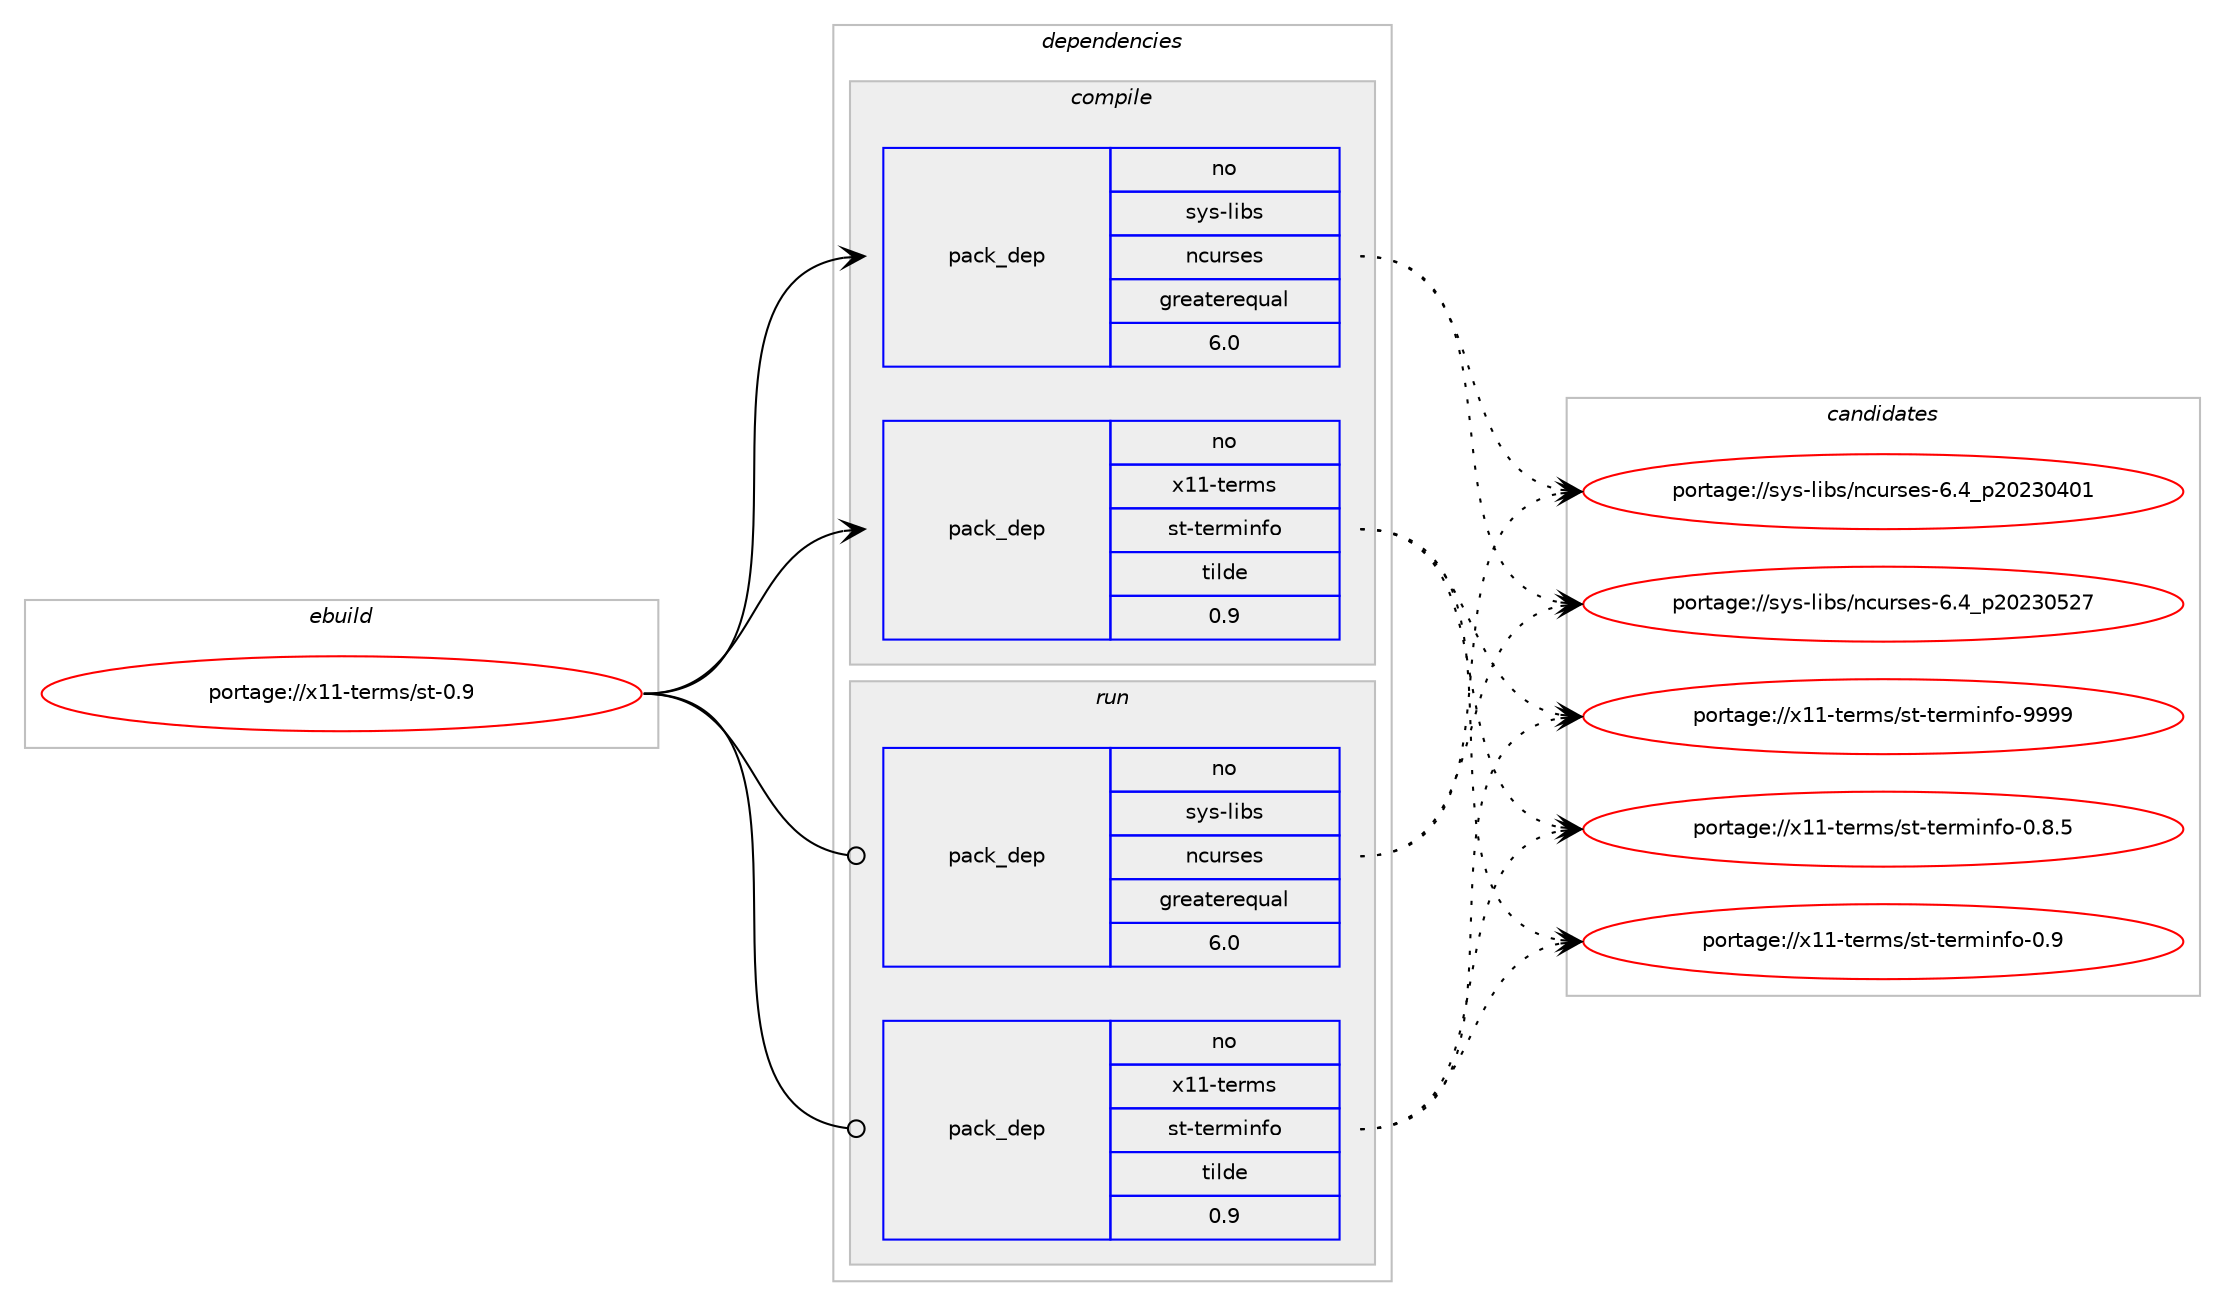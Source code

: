 digraph prolog {

# *************
# Graph options
# *************

newrank=true;
concentrate=true;
compound=true;
graph [rankdir=LR,fontname=Helvetica,fontsize=10,ranksep=1.5];#, ranksep=2.5, nodesep=0.2];
edge  [arrowhead=vee];
node  [fontname=Helvetica,fontsize=10];

# **********
# The ebuild
# **********

subgraph cluster_leftcol {
color=gray;
rank=same;
label=<<i>ebuild</i>>;
id [label="portage://x11-terms/st-0.9", color=red, width=4, href="../x11-terms/st-0.9.svg"];
}

# ****************
# The dependencies
# ****************

subgraph cluster_midcol {
color=gray;
label=<<i>dependencies</i>>;
subgraph cluster_compile {
fillcolor="#eeeeee";
style=filled;
label=<<i>compile</i>>;
# *** BEGIN UNKNOWN DEPENDENCY TYPE (TODO) ***
# id -> package_dependency(portage://x11-terms/st-0.9,install,no,media-libs,fontconfig,none,[,,],[],[])
# *** END UNKNOWN DEPENDENCY TYPE (TODO) ***

subgraph pack9734 {
dependency28776 [label=<<TABLE BORDER="0" CELLBORDER="1" CELLSPACING="0" CELLPADDING="4" WIDTH="220"><TR><TD ROWSPAN="6" CELLPADDING="30">pack_dep</TD></TR><TR><TD WIDTH="110">no</TD></TR><TR><TD>sys-libs</TD></TR><TR><TD>ncurses</TD></TR><TR><TD>greaterequal</TD></TR><TR><TD>6.0</TD></TR></TABLE>>, shape=none, color=blue];
}
id:e -> dependency28776:w [weight=20,style="solid",arrowhead="vee"];
# *** BEGIN UNKNOWN DEPENDENCY TYPE (TODO) ***
# id -> package_dependency(portage://x11-terms/st-0.9,install,no,x11-base,xorg-proto,none,[,,],[],[])
# *** END UNKNOWN DEPENDENCY TYPE (TODO) ***

# *** BEGIN UNKNOWN DEPENDENCY TYPE (TODO) ***
# id -> package_dependency(portage://x11-terms/st-0.9,install,no,x11-libs,libX11,none,[,,],[],[])
# *** END UNKNOWN DEPENDENCY TYPE (TODO) ***

# *** BEGIN UNKNOWN DEPENDENCY TYPE (TODO) ***
# id -> package_dependency(portage://x11-terms/st-0.9,install,no,x11-libs,libXft,none,[,,],[],[])
# *** END UNKNOWN DEPENDENCY TYPE (TODO) ***

subgraph pack9735 {
dependency28777 [label=<<TABLE BORDER="0" CELLBORDER="1" CELLSPACING="0" CELLPADDING="4" WIDTH="220"><TR><TD ROWSPAN="6" CELLPADDING="30">pack_dep</TD></TR><TR><TD WIDTH="110">no</TD></TR><TR><TD>x11-terms</TD></TR><TR><TD>st-terminfo</TD></TR><TR><TD>tilde</TD></TR><TR><TD>0.9</TD></TR></TABLE>>, shape=none, color=blue];
}
id:e -> dependency28777:w [weight=20,style="solid",arrowhead="vee"];
}
subgraph cluster_compileandrun {
fillcolor="#eeeeee";
style=filled;
label=<<i>compile and run</i>>;
}
subgraph cluster_run {
fillcolor="#eeeeee";
style=filled;
label=<<i>run</i>>;
# *** BEGIN UNKNOWN DEPENDENCY TYPE (TODO) ***
# id -> package_dependency(portage://x11-terms/st-0.9,run,no,media-libs,fontconfig,none,[,,],[],[])
# *** END UNKNOWN DEPENDENCY TYPE (TODO) ***

subgraph pack9736 {
dependency28778 [label=<<TABLE BORDER="0" CELLBORDER="1" CELLSPACING="0" CELLPADDING="4" WIDTH="220"><TR><TD ROWSPAN="6" CELLPADDING="30">pack_dep</TD></TR><TR><TD WIDTH="110">no</TD></TR><TR><TD>sys-libs</TD></TR><TR><TD>ncurses</TD></TR><TR><TD>greaterequal</TD></TR><TR><TD>6.0</TD></TR></TABLE>>, shape=none, color=blue];
}
id:e -> dependency28778:w [weight=20,style="solid",arrowhead="odot"];
# *** BEGIN UNKNOWN DEPENDENCY TYPE (TODO) ***
# id -> package_dependency(portage://x11-terms/st-0.9,run,no,x11-libs,libX11,none,[,,],[],[])
# *** END UNKNOWN DEPENDENCY TYPE (TODO) ***

# *** BEGIN UNKNOWN DEPENDENCY TYPE (TODO) ***
# id -> package_dependency(portage://x11-terms/st-0.9,run,no,x11-libs,libXft,none,[,,],[],[])
# *** END UNKNOWN DEPENDENCY TYPE (TODO) ***

subgraph pack9737 {
dependency28779 [label=<<TABLE BORDER="0" CELLBORDER="1" CELLSPACING="0" CELLPADDING="4" WIDTH="220"><TR><TD ROWSPAN="6" CELLPADDING="30">pack_dep</TD></TR><TR><TD WIDTH="110">no</TD></TR><TR><TD>x11-terms</TD></TR><TR><TD>st-terminfo</TD></TR><TR><TD>tilde</TD></TR><TR><TD>0.9</TD></TR></TABLE>>, shape=none, color=blue];
}
id:e -> dependency28779:w [weight=20,style="solid",arrowhead="odot"];
}
}

# **************
# The candidates
# **************

subgraph cluster_choices {
rank=same;
color=gray;
label=<<i>candidates</i>>;

subgraph choice9734 {
color=black;
nodesep=1;
choice1151211154510810598115471109911711411510111545544652951125048505148524849 [label="portage://sys-libs/ncurses-6.4_p20230401", color=red, width=4,href="../sys-libs/ncurses-6.4_p20230401.svg"];
choice1151211154510810598115471109911711411510111545544652951125048505148535055 [label="portage://sys-libs/ncurses-6.4_p20230527", color=red, width=4,href="../sys-libs/ncurses-6.4_p20230527.svg"];
dependency28776:e -> choice1151211154510810598115471109911711411510111545544652951125048505148524849:w [style=dotted,weight="100"];
dependency28776:e -> choice1151211154510810598115471109911711411510111545544652951125048505148535055:w [style=dotted,weight="100"];
}
subgraph choice9735 {
color=black;
nodesep=1;
choice1204949451161011141091154711511645116101114109105110102111454846564653 [label="portage://x11-terms/st-terminfo-0.8.5", color=red, width=4,href="../x11-terms/st-terminfo-0.8.5.svg"];
choice120494945116101114109115471151164511610111410910511010211145484657 [label="portage://x11-terms/st-terminfo-0.9", color=red, width=4,href="../x11-terms/st-terminfo-0.9.svg"];
choice12049494511610111410911547115116451161011141091051101021114557575757 [label="portage://x11-terms/st-terminfo-9999", color=red, width=4,href="../x11-terms/st-terminfo-9999.svg"];
dependency28777:e -> choice1204949451161011141091154711511645116101114109105110102111454846564653:w [style=dotted,weight="100"];
dependency28777:e -> choice120494945116101114109115471151164511610111410910511010211145484657:w [style=dotted,weight="100"];
dependency28777:e -> choice12049494511610111410911547115116451161011141091051101021114557575757:w [style=dotted,weight="100"];
}
subgraph choice9736 {
color=black;
nodesep=1;
choice1151211154510810598115471109911711411510111545544652951125048505148524849 [label="portage://sys-libs/ncurses-6.4_p20230401", color=red, width=4,href="../sys-libs/ncurses-6.4_p20230401.svg"];
choice1151211154510810598115471109911711411510111545544652951125048505148535055 [label="portage://sys-libs/ncurses-6.4_p20230527", color=red, width=4,href="../sys-libs/ncurses-6.4_p20230527.svg"];
dependency28778:e -> choice1151211154510810598115471109911711411510111545544652951125048505148524849:w [style=dotted,weight="100"];
dependency28778:e -> choice1151211154510810598115471109911711411510111545544652951125048505148535055:w [style=dotted,weight="100"];
}
subgraph choice9737 {
color=black;
nodesep=1;
choice1204949451161011141091154711511645116101114109105110102111454846564653 [label="portage://x11-terms/st-terminfo-0.8.5", color=red, width=4,href="../x11-terms/st-terminfo-0.8.5.svg"];
choice120494945116101114109115471151164511610111410910511010211145484657 [label="portage://x11-terms/st-terminfo-0.9", color=red, width=4,href="../x11-terms/st-terminfo-0.9.svg"];
choice12049494511610111410911547115116451161011141091051101021114557575757 [label="portage://x11-terms/st-terminfo-9999", color=red, width=4,href="../x11-terms/st-terminfo-9999.svg"];
dependency28779:e -> choice1204949451161011141091154711511645116101114109105110102111454846564653:w [style=dotted,weight="100"];
dependency28779:e -> choice120494945116101114109115471151164511610111410910511010211145484657:w [style=dotted,weight="100"];
dependency28779:e -> choice12049494511610111410911547115116451161011141091051101021114557575757:w [style=dotted,weight="100"];
}
}

}
